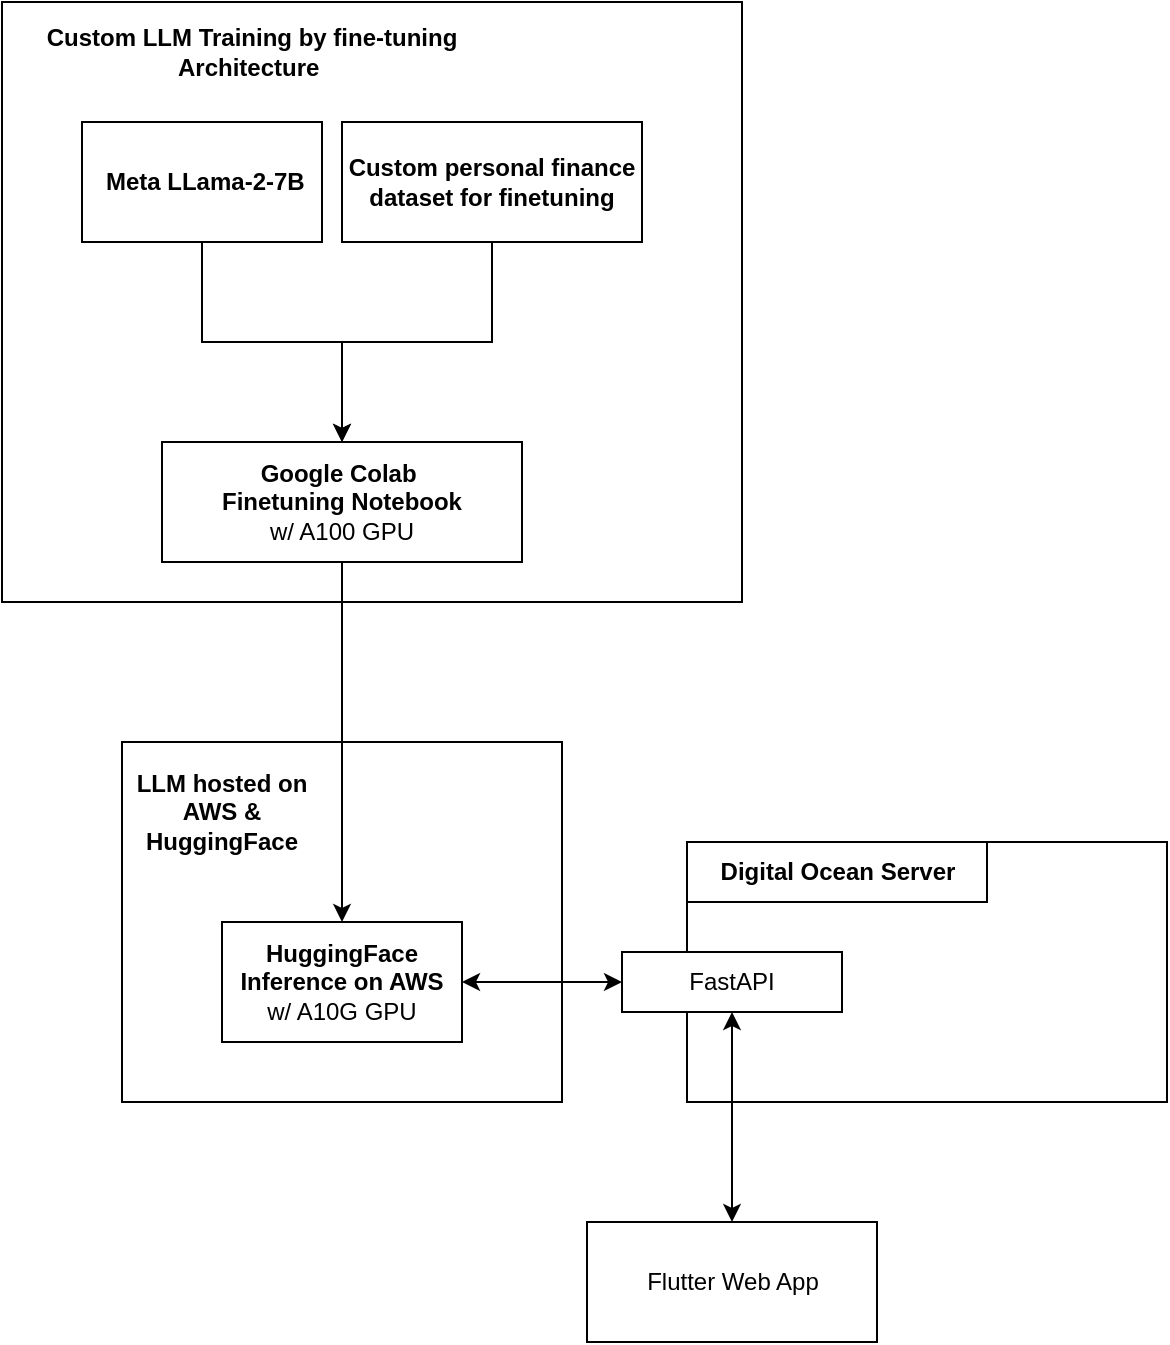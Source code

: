 <mxfile version="21.6.8" type="device">
  <diagram name="Page-1" id="BVclxyCsy7wXZQkVFqli">
    <mxGraphModel dx="1035" dy="1750" grid="1" gridSize="10" guides="1" tooltips="1" connect="1" arrows="1" fold="1" page="1" pageScale="1" pageWidth="850" pageHeight="1100" math="0" shadow="0">
      <root>
        <mxCell id="0" />
        <mxCell id="1" parent="0" />
        <mxCell id="GwrJ8KwgX5OECvBA2uYM-14" value="" style="rounded=0;whiteSpace=wrap;html=1;" vertex="1" parent="1">
          <mxGeometry x="352.5" y="300" width="240" height="130" as="geometry" />
        </mxCell>
        <mxCell id="GwrJ8KwgX5OECvBA2uYM-22" value="" style="rounded=0;whiteSpace=wrap;html=1;" vertex="1" parent="1">
          <mxGeometry x="70" y="250" width="220" height="180" as="geometry" />
        </mxCell>
        <mxCell id="GwrJ8KwgX5OECvBA2uYM-20" value="" style="rounded=0;whiteSpace=wrap;html=1;" vertex="1" parent="1">
          <mxGeometry x="10" y="-120" width="370" height="300" as="geometry" />
        </mxCell>
        <mxCell id="GwrJ8KwgX5OECvBA2uYM-16" style="edgeStyle=orthogonalEdgeStyle;rounded=0;orthogonalLoop=1;jettySize=auto;html=1;startArrow=classic;startFill=1;" edge="1" parent="1" source="GwrJ8KwgX5OECvBA2uYM-1" target="GwrJ8KwgX5OECvBA2uYM-13">
          <mxGeometry relative="1" as="geometry" />
        </mxCell>
        <mxCell id="GwrJ8KwgX5OECvBA2uYM-1" value="FastAPI" style="rounded=0;whiteSpace=wrap;html=1;" vertex="1" parent="1">
          <mxGeometry x="320" y="355" width="110" height="30" as="geometry" />
        </mxCell>
        <mxCell id="GwrJ8KwgX5OECvBA2uYM-9" style="edgeStyle=elbowEdgeStyle;rounded=0;orthogonalLoop=1;jettySize=auto;html=1;entryX=0;entryY=0.5;entryDx=0;entryDy=0;startArrow=classic;startFill=1;" edge="1" parent="1" source="GwrJ8KwgX5OECvBA2uYM-2" target="GwrJ8KwgX5OECvBA2uYM-1">
          <mxGeometry relative="1" as="geometry" />
        </mxCell>
        <mxCell id="GwrJ8KwgX5OECvBA2uYM-2" value="&lt;b&gt;HuggingFace Inference on AWS&lt;br&gt;&lt;/b&gt;w/ A10G GPU" style="rounded=0;whiteSpace=wrap;html=1;" vertex="1" parent="1">
          <mxGeometry x="120" y="340" width="120" height="60" as="geometry" />
        </mxCell>
        <mxCell id="GwrJ8KwgX5OECvBA2uYM-6" style="edgeStyle=orthogonalEdgeStyle;rounded=0;orthogonalLoop=1;jettySize=auto;html=1;" edge="1" parent="1" source="GwrJ8KwgX5OECvBA2uYM-3" target="GwrJ8KwgX5OECvBA2uYM-4">
          <mxGeometry relative="1" as="geometry" />
        </mxCell>
        <mxCell id="GwrJ8KwgX5OECvBA2uYM-3" value="&lt;b&gt;&amp;nbsp;Meta LLama-2-7B&lt;/b&gt;" style="rounded=0;whiteSpace=wrap;html=1;" vertex="1" parent="1">
          <mxGeometry x="50" y="-60" width="120" height="60" as="geometry" />
        </mxCell>
        <mxCell id="GwrJ8KwgX5OECvBA2uYM-8" style="edgeStyle=orthogonalEdgeStyle;rounded=0;orthogonalLoop=1;jettySize=auto;html=1;" edge="1" parent="1" source="GwrJ8KwgX5OECvBA2uYM-4" target="GwrJ8KwgX5OECvBA2uYM-2">
          <mxGeometry relative="1" as="geometry" />
        </mxCell>
        <mxCell id="GwrJ8KwgX5OECvBA2uYM-4" value="&lt;b&gt;Google Colab&lt;/b&gt;&amp;nbsp;&lt;br&gt;&lt;b style=&quot;border-color: var(--border-color);&quot;&gt;Finetuning Notebook&lt;/b&gt;&lt;br style=&quot;border-color: var(--border-color);&quot;&gt;w/ A100 GPU" style="rounded=0;whiteSpace=wrap;html=1;" vertex="1" parent="1">
          <mxGeometry x="90" y="100" width="180" height="60" as="geometry" />
        </mxCell>
        <mxCell id="GwrJ8KwgX5OECvBA2uYM-7" style="edgeStyle=orthogonalEdgeStyle;rounded=0;orthogonalLoop=1;jettySize=auto;html=1;" edge="1" parent="1" source="GwrJ8KwgX5OECvBA2uYM-5" target="GwrJ8KwgX5OECvBA2uYM-4">
          <mxGeometry relative="1" as="geometry" />
        </mxCell>
        <mxCell id="GwrJ8KwgX5OECvBA2uYM-5" value="&lt;b&gt;Custom personal finance dataset for finetuning&lt;/b&gt;" style="rounded=0;whiteSpace=wrap;html=1;" vertex="1" parent="1">
          <mxGeometry x="180" y="-60" width="150" height="60" as="geometry" />
        </mxCell>
        <mxCell id="GwrJ8KwgX5OECvBA2uYM-13" value="Flutter Web App" style="rounded=0;whiteSpace=wrap;html=1;" vertex="1" parent="1">
          <mxGeometry x="302.5" y="490" width="145" height="60" as="geometry" />
        </mxCell>
        <mxCell id="GwrJ8KwgX5OECvBA2uYM-15" value="&lt;b&gt;Digital Ocean Server&lt;/b&gt;" style="rounded=0;whiteSpace=wrap;html=1;" vertex="1" parent="1">
          <mxGeometry x="352.5" y="300" width="150" height="30" as="geometry" />
        </mxCell>
        <mxCell id="GwrJ8KwgX5OECvBA2uYM-21" value="&lt;b&gt;Custom LLM Training by fine-tuning Architecture&amp;nbsp;&lt;/b&gt;" style="text;html=1;strokeColor=none;fillColor=none;align=center;verticalAlign=middle;whiteSpace=wrap;rounded=0;" vertex="1" parent="1">
          <mxGeometry x="10" y="-110" width="250" height="30" as="geometry" />
        </mxCell>
        <mxCell id="GwrJ8KwgX5OECvBA2uYM-23" value="&lt;b&gt;LLM hosted on AWS &amp;amp; HuggingFace&lt;/b&gt;" style="text;html=1;strokeColor=none;fillColor=none;align=center;verticalAlign=middle;whiteSpace=wrap;rounded=0;" vertex="1" parent="1">
          <mxGeometry x="70" y="260" width="100" height="50" as="geometry" />
        </mxCell>
      </root>
    </mxGraphModel>
  </diagram>
</mxfile>
